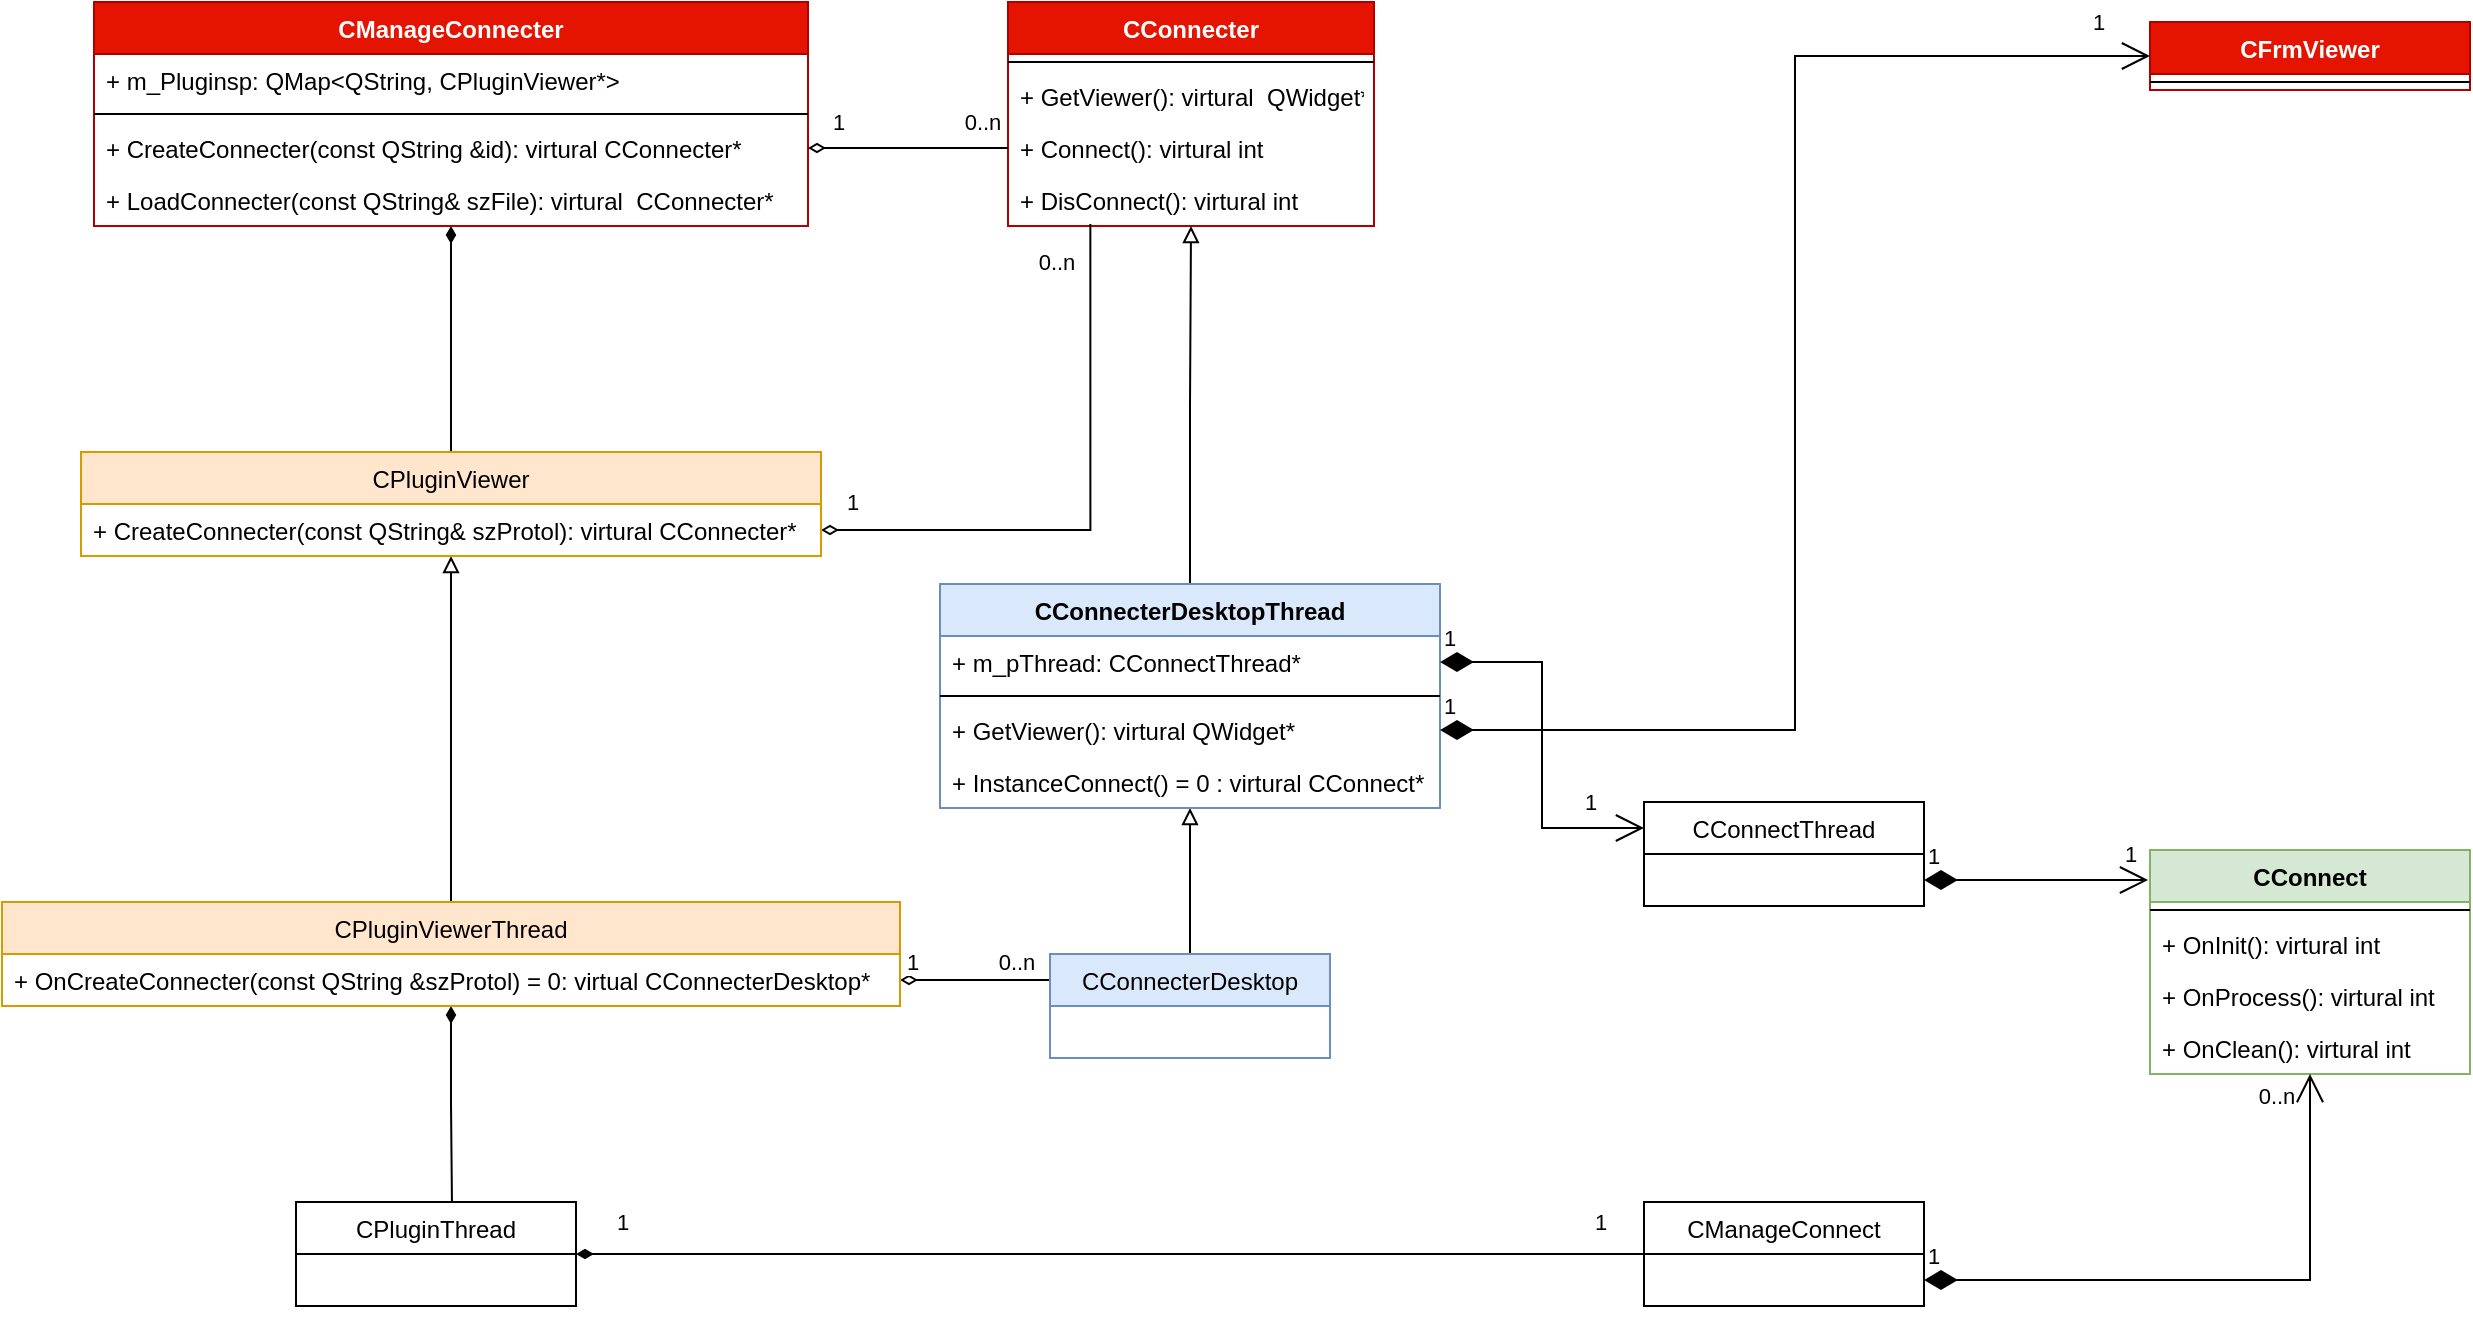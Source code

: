 <mxfile version="16.1.2" type="github">
  <diagram id="C5RBs43oDa-KdzZeNtuy" name="Page-1">
    <mxGraphModel dx="2249" dy="789" grid="1" gridSize="10" guides="1" tooltips="1" connect="1" arrows="1" fold="1" page="1" pageScale="1" pageWidth="827" pageHeight="1169" math="0" shadow="0">
      <root>
        <mxCell id="WIyWlLk6GJQsqaUBKTNV-0" />
        <mxCell id="WIyWlLk6GJQsqaUBKTNV-1" parent="WIyWlLk6GJQsqaUBKTNV-0" />
        <mxCell id="_HhjCLEWaKEjp_m6gsVB-4" style="edgeStyle=orthogonalEdgeStyle;rounded=0;orthogonalLoop=1;jettySize=auto;html=1;endArrow=none;endFill=0;startArrow=diamondThin;startFill=1;" parent="WIyWlLk6GJQsqaUBKTNV-1" source="FWzNcIcn6qoyuVg69suf-0" target="_HhjCLEWaKEjp_m6gsVB-0" edge="1">
          <mxGeometry relative="1" as="geometry" />
        </mxCell>
        <mxCell id="FWzNcIcn6qoyuVg69suf-0" value="CManageConnecter" style="swimlane;fontStyle=1;align=center;verticalAlign=top;childLayout=stackLayout;horizontal=1;startSize=26;horizontalStack=0;resizeParent=1;resizeParentMax=0;resizeLast=0;collapsible=1;marginBottom=0;fillColor=#e51400;fontColor=#ffffff;strokeColor=#B20000;" parent="WIyWlLk6GJQsqaUBKTNV-1" vertex="1">
          <mxGeometry x="-431" y="200" width="357" height="112" as="geometry">
            <mxRectangle x="100" y="80" width="150" height="26" as="alternateBounds" />
          </mxGeometry>
        </mxCell>
        <mxCell id="FWzNcIcn6qoyuVg69suf-1" value="+ m_Pluginsp: QMap&lt;QString, CPluginViewer*&gt;" style="text;strokeColor=none;fillColor=none;align=left;verticalAlign=top;spacingLeft=4;spacingRight=4;overflow=hidden;rotatable=0;points=[[0,0.5],[1,0.5]];portConstraint=eastwest;" parent="FWzNcIcn6qoyuVg69suf-0" vertex="1">
          <mxGeometry y="26" width="357" height="26" as="geometry" />
        </mxCell>
        <mxCell id="FWzNcIcn6qoyuVg69suf-2" value="" style="line;strokeWidth=1;fillColor=none;align=left;verticalAlign=middle;spacingTop=-1;spacingLeft=3;spacingRight=3;rotatable=0;labelPosition=right;points=[];portConstraint=eastwest;" parent="FWzNcIcn6qoyuVg69suf-0" vertex="1">
          <mxGeometry y="52" width="357" height="8" as="geometry" />
        </mxCell>
        <mxCell id="FWzNcIcn6qoyuVg69suf-3" value="+ CreateConnecter(const QString &amp;id): virtural  CConnecter*" style="text;strokeColor=none;fillColor=none;align=left;verticalAlign=top;spacingLeft=4;spacingRight=4;overflow=hidden;rotatable=0;points=[[0,0.5],[1,0.5]];portConstraint=eastwest;" parent="FWzNcIcn6qoyuVg69suf-0" vertex="1">
          <mxGeometry y="60" width="357" height="26" as="geometry" />
        </mxCell>
        <mxCell id="FWzNcIcn6qoyuVg69suf-6" value="+ LoadConnecter(const QString&amp; szFile): virtural  CConnecter*" style="text;strokeColor=none;fillColor=none;align=left;verticalAlign=top;spacingLeft=4;spacingRight=4;overflow=hidden;rotatable=0;points=[[0,0.5],[1,0.5]];portConstraint=eastwest;" parent="FWzNcIcn6qoyuVg69suf-0" vertex="1">
          <mxGeometry y="86" width="357" height="26" as="geometry" />
        </mxCell>
        <mxCell id="FWzNcIcn6qoyuVg69suf-32" value="CConnecter" style="swimlane;fontStyle=1;align=center;verticalAlign=top;childLayout=stackLayout;horizontal=1;startSize=26;horizontalStack=0;resizeParent=1;resizeParentMax=0;resizeLast=0;collapsible=1;marginBottom=0;fillColor=#e51400;fontColor=#ffffff;strokeColor=#B20000;" parent="WIyWlLk6GJQsqaUBKTNV-1" vertex="1">
          <mxGeometry x="26" y="200" width="183" height="112" as="geometry" />
        </mxCell>
        <mxCell id="FWzNcIcn6qoyuVg69suf-34" value="" style="line;strokeWidth=1;fillColor=none;align=left;verticalAlign=middle;spacingTop=-1;spacingLeft=3;spacingRight=3;rotatable=0;labelPosition=right;points=[];portConstraint=eastwest;" parent="FWzNcIcn6qoyuVg69suf-32" vertex="1">
          <mxGeometry y="26" width="183" height="8" as="geometry" />
        </mxCell>
        <mxCell id="FWzNcIcn6qoyuVg69suf-35" value="+ GetViewer(): virtural  QWidget*" style="text;strokeColor=none;fillColor=none;align=left;verticalAlign=top;spacingLeft=4;spacingRight=4;overflow=hidden;rotatable=0;points=[[0,0.5],[1,0.5]];portConstraint=eastwest;" parent="FWzNcIcn6qoyuVg69suf-32" vertex="1">
          <mxGeometry y="34" width="183" height="26" as="geometry" />
        </mxCell>
        <mxCell id="_HhjCLEWaKEjp_m6gsVB-6" value="+ Connect(): virtural int" style="text;strokeColor=none;fillColor=none;align=left;verticalAlign=top;spacingLeft=4;spacingRight=4;overflow=hidden;rotatable=0;points=[[0,0.5],[1,0.5]];portConstraint=eastwest;" parent="FWzNcIcn6qoyuVg69suf-32" vertex="1">
          <mxGeometry y="60" width="183" height="26" as="geometry" />
        </mxCell>
        <mxCell id="_HhjCLEWaKEjp_m6gsVB-7" value="+ DisConnect(): virtural  int" style="text;strokeColor=none;fillColor=none;align=left;verticalAlign=top;spacingLeft=4;spacingRight=4;overflow=hidden;rotatable=0;points=[[0,0.5],[1,0.5]];portConstraint=eastwest;" parent="FWzNcIcn6qoyuVg69suf-32" vertex="1">
          <mxGeometry y="86" width="183" height="26" as="geometry" />
        </mxCell>
        <mxCell id="FWzNcIcn6qoyuVg69suf-58" value="" style="edgeStyle=orthogonalEdgeStyle;rounded=0;orthogonalLoop=1;jettySize=auto;html=1;entryX=0.5;entryY=1;entryDx=0;entryDy=0;endArrow=block;endFill=0;" parent="WIyWlLk6GJQsqaUBKTNV-1" source="FWzNcIcn6qoyuVg69suf-54" target="FWzNcIcn6qoyuVg69suf-32" edge="1">
          <mxGeometry relative="1" as="geometry">
            <mxPoint x="117" y="410" as="targetPoint" />
          </mxGeometry>
        </mxCell>
        <mxCell id="XWf4ELNEIzCQ09PdJ5Sf-43" style="edgeStyle=orthogonalEdgeStyle;rounded=0;orthogonalLoop=1;jettySize=auto;html=1;entryX=0.5;entryY=0;entryDx=0;entryDy=0;startArrow=block;startFill=0;endArrow=none;endFill=0;" parent="WIyWlLk6GJQsqaUBKTNV-1" source="FWzNcIcn6qoyuVg69suf-54" target="XWf4ELNEIzCQ09PdJ5Sf-39" edge="1">
          <mxGeometry relative="1" as="geometry" />
        </mxCell>
        <mxCell id="FWzNcIcn6qoyuVg69suf-54" value="CConnecterDesktopThread&#xa;" style="swimlane;fontStyle=1;align=center;verticalAlign=top;childLayout=stackLayout;horizontal=1;startSize=26;horizontalStack=0;resizeParent=1;resizeParentMax=0;resizeLast=0;collapsible=1;marginBottom=0;fillColor=#dae8fc;strokeColor=#6c8ebf;" parent="WIyWlLk6GJQsqaUBKTNV-1" vertex="1">
          <mxGeometry x="-8" y="491" width="250" height="112" as="geometry" />
        </mxCell>
        <mxCell id="FWzNcIcn6qoyuVg69suf-55" value="+ m_pThread: CConnectThread*" style="text;strokeColor=none;fillColor=none;align=left;verticalAlign=top;spacingLeft=4;spacingRight=4;overflow=hidden;rotatable=0;points=[[0,0.5],[1,0.5]];portConstraint=eastwest;" parent="FWzNcIcn6qoyuVg69suf-54" vertex="1">
          <mxGeometry y="26" width="250" height="26" as="geometry" />
        </mxCell>
        <mxCell id="FWzNcIcn6qoyuVg69suf-56" value="" style="line;strokeWidth=1;fillColor=none;align=left;verticalAlign=middle;spacingTop=-1;spacingLeft=3;spacingRight=3;rotatable=0;labelPosition=right;points=[];portConstraint=eastwest;" parent="FWzNcIcn6qoyuVg69suf-54" vertex="1">
          <mxGeometry y="52" width="250" height="8" as="geometry" />
        </mxCell>
        <mxCell id="_HhjCLEWaKEjp_m6gsVB-20" value="+ GetViewer(): virtural QWidget*" style="text;strokeColor=none;fillColor=none;align=left;verticalAlign=top;spacingLeft=4;spacingRight=4;overflow=hidden;rotatable=0;points=[[0,0.5],[1,0.5]];portConstraint=eastwest;" parent="FWzNcIcn6qoyuVg69suf-54" vertex="1">
          <mxGeometry y="60" width="250" height="26" as="geometry" />
        </mxCell>
        <mxCell id="FWzNcIcn6qoyuVg69suf-57" value="+ InstanceConnect() = 0 : virtural CConnect*" style="text;strokeColor=none;fillColor=none;align=left;verticalAlign=top;spacingLeft=4;spacingRight=4;overflow=hidden;rotatable=0;points=[[0,0.5],[1,0.5]];portConstraint=eastwest;" parent="FWzNcIcn6qoyuVg69suf-54" vertex="1">
          <mxGeometry y="86" width="250" height="26" as="geometry" />
        </mxCell>
        <mxCell id="FWzNcIcn6qoyuVg69suf-59" value="CFrmViewer" style="swimlane;fontStyle=1;align=center;verticalAlign=top;childLayout=stackLayout;horizontal=1;startSize=26;horizontalStack=0;resizeParent=1;resizeParentMax=0;resizeLast=0;collapsible=1;marginBottom=0;fillColor=#e51400;fontColor=#ffffff;strokeColor=#B20000;" parent="WIyWlLk6GJQsqaUBKTNV-1" vertex="1">
          <mxGeometry x="597" y="210" width="160" height="34" as="geometry" />
        </mxCell>
        <mxCell id="FWzNcIcn6qoyuVg69suf-61" value="" style="line;strokeWidth=1;fillColor=none;align=left;verticalAlign=middle;spacingTop=-1;spacingLeft=3;spacingRight=3;rotatable=0;labelPosition=right;points=[];portConstraint=eastwest;" parent="FWzNcIcn6qoyuVg69suf-59" vertex="1">
          <mxGeometry y="26" width="160" height="8" as="geometry" />
        </mxCell>
        <mxCell id="FWzNcIcn6qoyuVg69suf-63" value="CConnect" style="swimlane;fontStyle=1;align=center;verticalAlign=top;childLayout=stackLayout;horizontal=1;startSize=26;horizontalStack=0;resizeParent=1;resizeParentMax=0;resizeLast=0;collapsible=1;marginBottom=0;fillColor=#d5e8d4;strokeColor=#82b366;" parent="WIyWlLk6GJQsqaUBKTNV-1" vertex="1">
          <mxGeometry x="597" y="624" width="160" height="112" as="geometry" />
        </mxCell>
        <mxCell id="FWzNcIcn6qoyuVg69suf-65" value="" style="line;strokeWidth=1;fillColor=none;align=left;verticalAlign=middle;spacingTop=-1;spacingLeft=3;spacingRight=3;rotatable=0;labelPosition=right;points=[];portConstraint=eastwest;" parent="FWzNcIcn6qoyuVg69suf-63" vertex="1">
          <mxGeometry y="26" width="160" height="8" as="geometry" />
        </mxCell>
        <mxCell id="FWzNcIcn6qoyuVg69suf-66" value="+ OnInit(): virtural  int" style="text;strokeColor=none;fillColor=none;align=left;verticalAlign=top;spacingLeft=4;spacingRight=4;overflow=hidden;rotatable=0;points=[[0,0.5],[1,0.5]];portConstraint=eastwest;" parent="FWzNcIcn6qoyuVg69suf-63" vertex="1">
          <mxGeometry y="34" width="160" height="26" as="geometry" />
        </mxCell>
        <mxCell id="FWzNcIcn6qoyuVg69suf-64" value="+ OnProcess(): virtural  int" style="text;strokeColor=none;fillColor=none;align=left;verticalAlign=top;spacingLeft=4;spacingRight=4;overflow=hidden;rotatable=0;points=[[0,0.5],[1,0.5]];portConstraint=eastwest;" parent="FWzNcIcn6qoyuVg69suf-63" vertex="1">
          <mxGeometry y="60" width="160" height="26" as="geometry" />
        </mxCell>
        <mxCell id="_HhjCLEWaKEjp_m6gsVB-21" value="+ OnClean(): virtural int" style="text;strokeColor=none;fillColor=none;align=left;verticalAlign=top;spacingLeft=4;spacingRight=4;overflow=hidden;rotatable=0;points=[[0,0.5],[1,0.5]];portConstraint=eastwest;" parent="FWzNcIcn6qoyuVg69suf-63" vertex="1">
          <mxGeometry y="86" width="160" height="26" as="geometry" />
        </mxCell>
        <mxCell id="_HhjCLEWaKEjp_m6gsVB-5" style="edgeStyle=orthogonalEdgeStyle;rounded=0;orthogonalLoop=1;jettySize=auto;html=1;startArrow=diamondThin;startFill=0;endArrow=none;endFill=0;entryX=0.225;entryY=0.962;entryDx=0;entryDy=0;entryPerimeter=0;exitX=1;exitY=0.5;exitDx=0;exitDy=0;" parent="WIyWlLk6GJQsqaUBKTNV-1" source="_HhjCLEWaKEjp_m6gsVB-1" target="_HhjCLEWaKEjp_m6gsVB-7" edge="1">
          <mxGeometry relative="1" as="geometry">
            <mxPoint x="77" y="410" as="targetPoint" />
          </mxGeometry>
        </mxCell>
        <mxCell id="GPEywEIopu2BrU6Vq163-42" value="&lt;div&gt;1&lt;/div&gt;" style="edgeLabel;html=1;align=center;verticalAlign=middle;resizable=0;points=[];" vertex="1" connectable="0" parent="_HhjCLEWaKEjp_m6gsVB-5">
          <mxGeometry x="-0.892" y="1" relative="1" as="geometry">
            <mxPoint y="-13" as="offset" />
          </mxGeometry>
        </mxCell>
        <mxCell id="GPEywEIopu2BrU6Vq163-43" value="0..n" style="edgeLabel;html=1;align=center;verticalAlign=middle;resizable=0;points=[];" vertex="1" connectable="0" parent="_HhjCLEWaKEjp_m6gsVB-5">
          <mxGeometry x="0.868" y="1" relative="1" as="geometry">
            <mxPoint x="-16" as="offset" />
          </mxGeometry>
        </mxCell>
        <mxCell id="XWf4ELNEIzCQ09PdJ5Sf-38" style="edgeStyle=orthogonalEdgeStyle;rounded=0;orthogonalLoop=1;jettySize=auto;html=1;entryX=0.5;entryY=0;entryDx=0;entryDy=0;endArrow=none;endFill=0;startArrow=block;startFill=0;" parent="WIyWlLk6GJQsqaUBKTNV-1" source="_HhjCLEWaKEjp_m6gsVB-0" target="XWf4ELNEIzCQ09PdJ5Sf-32" edge="1">
          <mxGeometry relative="1" as="geometry" />
        </mxCell>
        <mxCell id="_HhjCLEWaKEjp_m6gsVB-0" value="CPluginViewer" style="swimlane;fontStyle=0;childLayout=stackLayout;horizontal=1;startSize=26;horizontalStack=0;resizeParent=1;resizeParentMax=0;resizeLast=0;collapsible=1;marginBottom=0;fillColor=#ffe6cc;strokeColor=#d79b00;" parent="WIyWlLk6GJQsqaUBKTNV-1" vertex="1">
          <mxGeometry x="-437.5" y="425" width="370" height="52" as="geometry" />
        </mxCell>
        <mxCell id="_HhjCLEWaKEjp_m6gsVB-1" value="+ CreateConnecter(const QString&amp; szProtol): virtural CConnecter*&#xa;" style="text;strokeColor=none;fillColor=none;align=left;verticalAlign=top;spacingLeft=4;spacingRight=4;overflow=hidden;rotatable=0;points=[[0,0.5],[1,0.5]];portConstraint=eastwest;" parent="_HhjCLEWaKEjp_m6gsVB-0" vertex="1">
          <mxGeometry y="26" width="370" height="26" as="geometry" />
        </mxCell>
        <mxCell id="_HhjCLEWaKEjp_m6gsVB-8" value="CConnectThread" style="swimlane;fontStyle=0;childLayout=stackLayout;horizontal=1;startSize=26;fillColor=none;horizontalStack=0;resizeParent=1;resizeParentMax=0;resizeLast=0;collapsible=1;marginBottom=0;" parent="WIyWlLk6GJQsqaUBKTNV-1" vertex="1">
          <mxGeometry x="344" y="600" width="140" height="52" as="geometry" />
        </mxCell>
        <mxCell id="XWf4ELNEIzCQ09PdJ5Sf-49" style="edgeStyle=orthogonalEdgeStyle;rounded=0;orthogonalLoop=1;jettySize=auto;html=1;entryX=0.557;entryY=0;entryDx=0;entryDy=0;entryPerimeter=0;startArrow=diamondThin;startFill=1;endArrow=none;endFill=0;" parent="WIyWlLk6GJQsqaUBKTNV-1" source="XWf4ELNEIzCQ09PdJ5Sf-32" target="XWf4ELNEIzCQ09PdJ5Sf-44" edge="1">
          <mxGeometry relative="1" as="geometry" />
        </mxCell>
        <mxCell id="XWf4ELNEIzCQ09PdJ5Sf-50" style="edgeStyle=orthogonalEdgeStyle;rounded=0;orthogonalLoop=1;jettySize=auto;html=1;entryX=0;entryY=0.25;entryDx=0;entryDy=0;startArrow=diamondThin;startFill=0;endArrow=none;endFill=0;exitX=1;exitY=0.5;exitDx=0;exitDy=0;" parent="WIyWlLk6GJQsqaUBKTNV-1" source="XWf4ELNEIzCQ09PdJ5Sf-33" target="XWf4ELNEIzCQ09PdJ5Sf-39" edge="1">
          <mxGeometry relative="1" as="geometry" />
        </mxCell>
        <mxCell id="GPEywEIopu2BrU6Vq163-46" value="1" style="edgeLabel;html=1;align=center;verticalAlign=middle;resizable=0;points=[];" vertex="1" connectable="0" parent="XWf4ELNEIzCQ09PdJ5Sf-50">
          <mxGeometry x="-0.684" y="1" relative="1" as="geometry">
            <mxPoint x="-6" y="-8" as="offset" />
          </mxGeometry>
        </mxCell>
        <mxCell id="GPEywEIopu2BrU6Vq163-47" value="0..n" style="edgeLabel;html=1;align=center;verticalAlign=middle;resizable=0;points=[];" vertex="1" connectable="0" parent="XWf4ELNEIzCQ09PdJ5Sf-50">
          <mxGeometry x="0.804" relative="1" as="geometry">
            <mxPoint x="-10" y="-9" as="offset" />
          </mxGeometry>
        </mxCell>
        <mxCell id="XWf4ELNEIzCQ09PdJ5Sf-32" value="CPluginViewerThread" style="swimlane;fontStyle=0;childLayout=stackLayout;horizontal=1;startSize=26;fillColor=#ffe6cc;horizontalStack=0;resizeParent=1;resizeParentMax=0;resizeLast=0;collapsible=1;marginBottom=0;strokeColor=#d79b00;" parent="WIyWlLk6GJQsqaUBKTNV-1" vertex="1">
          <mxGeometry x="-477" y="650" width="449" height="52" as="geometry" />
        </mxCell>
        <mxCell id="XWf4ELNEIzCQ09PdJ5Sf-33" value="+ OnCreateConnecter(const QString &amp;szProtol) = 0: virtual CConnecterDesktop* " style="text;strokeColor=none;fillColor=none;align=left;verticalAlign=top;spacingLeft=4;spacingRight=4;overflow=hidden;rotatable=0;points=[[0,0.5],[1,0.5]];portConstraint=eastwest;" parent="XWf4ELNEIzCQ09PdJ5Sf-32" vertex="1">
          <mxGeometry y="26" width="449" height="26" as="geometry" />
        </mxCell>
        <mxCell id="XWf4ELNEIzCQ09PdJ5Sf-39" value="CConnecterDesktop" style="swimlane;fontStyle=0;childLayout=stackLayout;horizontal=1;startSize=26;fillColor=#dae8fc;horizontalStack=0;resizeParent=1;resizeParentMax=0;resizeLast=0;collapsible=1;marginBottom=0;strokeColor=#6c8ebf;" parent="WIyWlLk6GJQsqaUBKTNV-1" vertex="1">
          <mxGeometry x="47" y="676" width="140" height="52" as="geometry" />
        </mxCell>
        <mxCell id="XWf4ELNEIzCQ09PdJ5Sf-55" style="edgeStyle=orthogonalEdgeStyle;rounded=0;orthogonalLoop=1;jettySize=auto;html=1;entryX=0;entryY=0.5;entryDx=0;entryDy=0;startArrow=diamondThin;startFill=1;endArrow=none;endFill=0;" parent="WIyWlLk6GJQsqaUBKTNV-1" source="XWf4ELNEIzCQ09PdJ5Sf-44" target="XWf4ELNEIzCQ09PdJ5Sf-51" edge="1">
          <mxGeometry relative="1" as="geometry" />
        </mxCell>
        <mxCell id="GPEywEIopu2BrU6Vq163-48" value="1" style="edgeLabel;html=1;align=center;verticalAlign=middle;resizable=0;points=[];" vertex="1" connectable="0" parent="XWf4ELNEIzCQ09PdJ5Sf-55">
          <mxGeometry x="-0.914" relative="1" as="geometry">
            <mxPoint y="-16" as="offset" />
          </mxGeometry>
        </mxCell>
        <mxCell id="GPEywEIopu2BrU6Vq163-49" value="1" style="edgeLabel;html=1;align=center;verticalAlign=middle;resizable=0;points=[];" vertex="1" connectable="0" parent="XWf4ELNEIzCQ09PdJ5Sf-55">
          <mxGeometry x="0.918" y="3" relative="1" as="geometry">
            <mxPoint y="-13" as="offset" />
          </mxGeometry>
        </mxCell>
        <mxCell id="XWf4ELNEIzCQ09PdJ5Sf-44" value="CPluginThread" style="swimlane;fontStyle=0;childLayout=stackLayout;horizontal=1;startSize=26;fillColor=none;horizontalStack=0;resizeParent=1;resizeParentMax=0;resizeLast=0;collapsible=1;marginBottom=0;" parent="WIyWlLk6GJQsqaUBKTNV-1" vertex="1">
          <mxGeometry x="-330" y="800" width="140" height="52" as="geometry" />
        </mxCell>
        <mxCell id="XWf4ELNEIzCQ09PdJ5Sf-51" value="CManageConnect" style="swimlane;fontStyle=0;childLayout=stackLayout;horizontal=1;startSize=26;fillColor=none;horizontalStack=0;resizeParent=1;resizeParentMax=0;resizeLast=0;collapsible=1;marginBottom=0;" parent="WIyWlLk6GJQsqaUBKTNV-1" vertex="1">
          <mxGeometry x="344" y="800" width="140" height="52" as="geometry" />
        </mxCell>
        <mxCell id="-lwjiQ5BWQqYzuNuZnVc-1" style="edgeStyle=orthogonalEdgeStyle;rounded=0;orthogonalLoop=1;jettySize=auto;html=1;entryX=0;entryY=0.5;entryDx=0;entryDy=0;endArrow=none;endFill=0;startArrow=diamondThin;startFill=0;" parent="WIyWlLk6GJQsqaUBKTNV-1" source="FWzNcIcn6qoyuVg69suf-3" target="_HhjCLEWaKEjp_m6gsVB-6" edge="1">
          <mxGeometry relative="1" as="geometry" />
        </mxCell>
        <mxCell id="GPEywEIopu2BrU6Vq163-44" value="1" style="edgeLabel;html=1;align=center;verticalAlign=middle;resizable=0;points=[];" vertex="1" connectable="0" parent="-lwjiQ5BWQqYzuNuZnVc-1">
          <mxGeometry x="-0.7" relative="1" as="geometry">
            <mxPoint y="-13" as="offset" />
          </mxGeometry>
        </mxCell>
        <mxCell id="GPEywEIopu2BrU6Vq163-45" value="0..n" style="edgeLabel;html=1;align=center;verticalAlign=middle;resizable=0;points=[];" vertex="1" connectable="0" parent="-lwjiQ5BWQqYzuNuZnVc-1">
          <mxGeometry x="0.74" relative="1" as="geometry">
            <mxPoint y="-13" as="offset" />
          </mxGeometry>
        </mxCell>
        <mxCell id="GPEywEIopu2BrU6Vq163-8" value="1" style="endArrow=open;html=1;endSize=12;startArrow=diamondThin;startSize=14;startFill=1;edgeStyle=orthogonalEdgeStyle;align=left;verticalAlign=bottom;rounded=0;exitX=1;exitY=0.5;exitDx=0;exitDy=0;entryX=0;entryY=0.25;entryDx=0;entryDy=0;" edge="1" parent="WIyWlLk6GJQsqaUBKTNV-1" source="FWzNcIcn6qoyuVg69suf-55" target="_HhjCLEWaKEjp_m6gsVB-8">
          <mxGeometry x="-1" y="3" relative="1" as="geometry">
            <mxPoint x="300" y="620" as="sourcePoint" />
            <mxPoint x="460" y="620" as="targetPoint" />
          </mxGeometry>
        </mxCell>
        <mxCell id="GPEywEIopu2BrU6Vq163-38" value="1" style="edgeLabel;html=1;align=center;verticalAlign=middle;resizable=0;points=[];" vertex="1" connectable="0" parent="GPEywEIopu2BrU6Vq163-8">
          <mxGeometry x="0.706" y="-1" relative="1" as="geometry">
            <mxPoint y="-14" as="offset" />
          </mxGeometry>
        </mxCell>
        <mxCell id="GPEywEIopu2BrU6Vq163-6" value="1" style="endArrow=open;html=1;endSize=12;startArrow=diamondThin;startSize=14;startFill=1;edgeStyle=orthogonalEdgeStyle;align=left;verticalAlign=bottom;rounded=0;exitX=1;exitY=0.75;exitDx=0;exitDy=0;" edge="1" parent="WIyWlLk6GJQsqaUBKTNV-1" source="XWf4ELNEIzCQ09PdJ5Sf-51" target="FWzNcIcn6qoyuVg69suf-63">
          <mxGeometry x="-1" y="3" relative="1" as="geometry">
            <mxPoint x="-8" y="839" as="sourcePoint" />
            <mxPoint x="663" y="627" as="targetPoint" />
          </mxGeometry>
        </mxCell>
        <mxCell id="GPEywEIopu2BrU6Vq163-35" value="&lt;div&gt;0..n&lt;/div&gt;" style="edgeLabel;html=1;align=center;verticalAlign=middle;resizable=0;points=[];" vertex="1" connectable="0" parent="GPEywEIopu2BrU6Vq163-6">
          <mxGeometry x="0.925" y="1" relative="1" as="geometry">
            <mxPoint x="-16" as="offset" />
          </mxGeometry>
        </mxCell>
        <mxCell id="GPEywEIopu2BrU6Vq163-36" value="1" style="endArrow=open;html=1;endSize=12;startArrow=diamondThin;startSize=14;startFill=1;edgeStyle=orthogonalEdgeStyle;align=left;verticalAlign=bottom;rounded=0;exitX=1;exitY=0.75;exitDx=0;exitDy=0;entryX=-0.006;entryY=0.134;entryDx=0;entryDy=0;entryPerimeter=0;" edge="1" parent="WIyWlLk6GJQsqaUBKTNV-1" source="_HhjCLEWaKEjp_m6gsVB-8" target="FWzNcIcn6qoyuVg69suf-63">
          <mxGeometry x="-1" y="3" relative="1" as="geometry">
            <mxPoint x="410" y="630" as="sourcePoint" />
            <mxPoint x="570" y="630" as="targetPoint" />
          </mxGeometry>
        </mxCell>
        <mxCell id="GPEywEIopu2BrU6Vq163-37" value="1" style="edgeLabel;html=1;align=center;verticalAlign=middle;resizable=0;points=[];" vertex="1" connectable="0" parent="GPEywEIopu2BrU6Vq163-36">
          <mxGeometry x="0.835" y="-2" relative="1" as="geometry">
            <mxPoint y="-15" as="offset" />
          </mxGeometry>
        </mxCell>
        <mxCell id="GPEywEIopu2BrU6Vq163-39" value="1" style="endArrow=open;html=1;endSize=12;startArrow=diamondThin;startSize=14;startFill=1;edgeStyle=orthogonalEdgeStyle;align=left;verticalAlign=bottom;rounded=0;exitX=1;exitY=0.5;exitDx=0;exitDy=0;entryX=0;entryY=0.5;entryDx=0;entryDy=0;" edge="1" parent="WIyWlLk6GJQsqaUBKTNV-1" source="_HhjCLEWaKEjp_m6gsVB-20" target="FWzNcIcn6qoyuVg69suf-59">
          <mxGeometry x="-1" y="3" relative="1" as="geometry">
            <mxPoint x="280" y="440" as="sourcePoint" />
            <mxPoint x="440" y="440" as="targetPoint" />
          </mxGeometry>
        </mxCell>
        <mxCell id="GPEywEIopu2BrU6Vq163-41" value="1" style="edgeLabel;html=1;align=center;verticalAlign=middle;resizable=0;points=[];" vertex="1" connectable="0" parent="GPEywEIopu2BrU6Vq163-39">
          <mxGeometry x="0.924" relative="1" as="geometry">
            <mxPoint y="-17" as="offset" />
          </mxGeometry>
        </mxCell>
      </root>
    </mxGraphModel>
  </diagram>
</mxfile>
